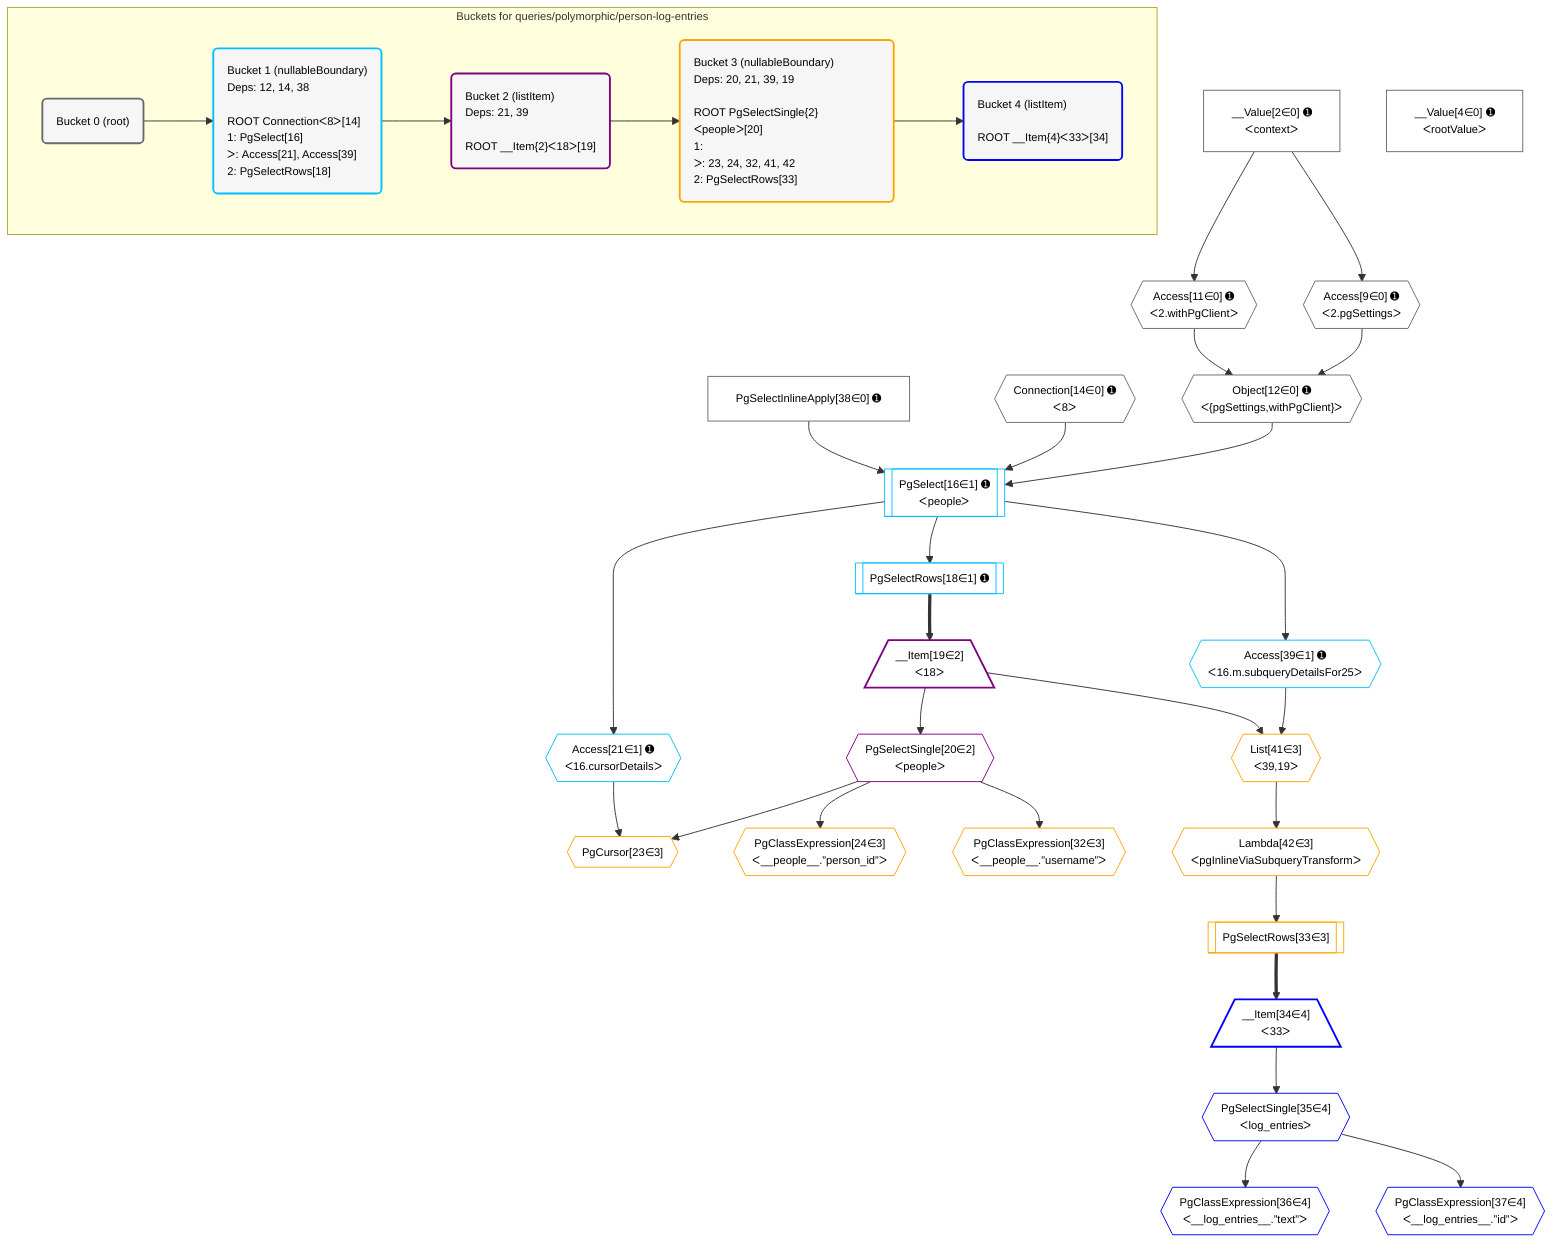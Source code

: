 %%{init: {'themeVariables': { 'fontSize': '12px'}}}%%
graph TD
    classDef path fill:#eee,stroke:#000,color:#000
    classDef plan fill:#fff,stroke-width:1px,color:#000
    classDef itemplan fill:#fff,stroke-width:2px,color:#000
    classDef unbatchedplan fill:#dff,stroke-width:1px,color:#000
    classDef sideeffectplan fill:#fcc,stroke-width:2px,color:#000
    classDef bucket fill:#f6f6f6,color:#000,stroke-width:2px,text-align:left

    subgraph "Buckets for queries/polymorphic/person-log-entries"
    Bucket0("Bucket 0 (root)"):::bucket
    Bucket1("Bucket 1 (nullableBoundary)<br />Deps: 12, 14, 38<br /><br />ROOT Connectionᐸ8ᐳ[14]<br />1: PgSelect[16]<br />ᐳ: Access[21], Access[39]<br />2: PgSelectRows[18]"):::bucket
    Bucket2("Bucket 2 (listItem)<br />Deps: 21, 39<br /><br />ROOT __Item{2}ᐸ18ᐳ[19]"):::bucket
    Bucket3("Bucket 3 (nullableBoundary)<br />Deps: 20, 21, 39, 19<br /><br />ROOT PgSelectSingle{2}ᐸpeopleᐳ[20]<br />1: <br />ᐳ: 23, 24, 32, 41, 42<br />2: PgSelectRows[33]"):::bucket
    Bucket4("Bucket 4 (listItem)<br /><br />ROOT __Item{4}ᐸ33ᐳ[34]"):::bucket
    end
    Bucket0 --> Bucket1
    Bucket1 --> Bucket2
    Bucket2 --> Bucket3
    Bucket3 --> Bucket4

    %% plan dependencies
    Object12{{"Object[12∈0] ➊<br />ᐸ{pgSettings,withPgClient}ᐳ"}}:::plan
    Access9{{"Access[9∈0] ➊<br />ᐸ2.pgSettingsᐳ"}}:::plan
    Access11{{"Access[11∈0] ➊<br />ᐸ2.withPgClientᐳ"}}:::plan
    Access9 & Access11 --> Object12
    __Value2["__Value[2∈0] ➊<br />ᐸcontextᐳ"]:::plan
    __Value2 --> Access9
    __Value2 --> Access11
    __Value4["__Value[4∈0] ➊<br />ᐸrootValueᐳ"]:::plan
    Connection14{{"Connection[14∈0] ➊<br />ᐸ8ᐳ"}}:::plan
    PgSelectInlineApply38["PgSelectInlineApply[38∈0] ➊"]:::plan
    PgSelect16[["PgSelect[16∈1] ➊<br />ᐸpeopleᐳ"]]:::plan
    Object12 & Connection14 & PgSelectInlineApply38 --> PgSelect16
    PgSelectRows18[["PgSelectRows[18∈1] ➊"]]:::plan
    PgSelect16 --> PgSelectRows18
    Access21{{"Access[21∈1] ➊<br />ᐸ16.cursorDetailsᐳ"}}:::plan
    PgSelect16 --> Access21
    Access39{{"Access[39∈1] ➊<br />ᐸ16.m.subqueryDetailsFor25ᐳ"}}:::plan
    PgSelect16 --> Access39
    __Item19[/"__Item[19∈2]<br />ᐸ18ᐳ"\]:::itemplan
    PgSelectRows18 ==> __Item19
    PgSelectSingle20{{"PgSelectSingle[20∈2]<br />ᐸpeopleᐳ"}}:::plan
    __Item19 --> PgSelectSingle20
    PgCursor23{{"PgCursor[23∈3]"}}:::plan
    PgSelectSingle20 & Access21 --> PgCursor23
    List41{{"List[41∈3]<br />ᐸ39,19ᐳ"}}:::plan
    Access39 & __Item19 --> List41
    PgClassExpression24{{"PgClassExpression[24∈3]<br />ᐸ__people__.”person_id”ᐳ"}}:::plan
    PgSelectSingle20 --> PgClassExpression24
    PgClassExpression32{{"PgClassExpression[32∈3]<br />ᐸ__people__.”username”ᐳ"}}:::plan
    PgSelectSingle20 --> PgClassExpression32
    PgSelectRows33[["PgSelectRows[33∈3]"]]:::plan
    Lambda42{{"Lambda[42∈3]<br />ᐸpgInlineViaSubqueryTransformᐳ"}}:::plan
    Lambda42 --> PgSelectRows33
    List41 --> Lambda42
    __Item34[/"__Item[34∈4]<br />ᐸ33ᐳ"\]:::itemplan
    PgSelectRows33 ==> __Item34
    PgSelectSingle35{{"PgSelectSingle[35∈4]<br />ᐸlog_entriesᐳ"}}:::plan
    __Item34 --> PgSelectSingle35
    PgClassExpression36{{"PgClassExpression[36∈4]<br />ᐸ__log_entries__.”text”ᐳ"}}:::plan
    PgSelectSingle35 --> PgClassExpression36
    PgClassExpression37{{"PgClassExpression[37∈4]<br />ᐸ__log_entries__.”id”ᐳ"}}:::plan
    PgSelectSingle35 --> PgClassExpression37

    %% define steps
    classDef bucket0 stroke:#696969
    class Bucket0,__Value2,__Value4,Access9,Access11,Object12,Connection14,PgSelectInlineApply38 bucket0
    classDef bucket1 stroke:#00bfff
    class Bucket1,PgSelect16,PgSelectRows18,Access21,Access39 bucket1
    classDef bucket2 stroke:#7f007f
    class Bucket2,__Item19,PgSelectSingle20 bucket2
    classDef bucket3 stroke:#ffa500
    class Bucket3,PgCursor23,PgClassExpression24,PgClassExpression32,PgSelectRows33,List41,Lambda42 bucket3
    classDef bucket4 stroke:#0000ff
    class Bucket4,__Item34,PgSelectSingle35,PgClassExpression36,PgClassExpression37 bucket4